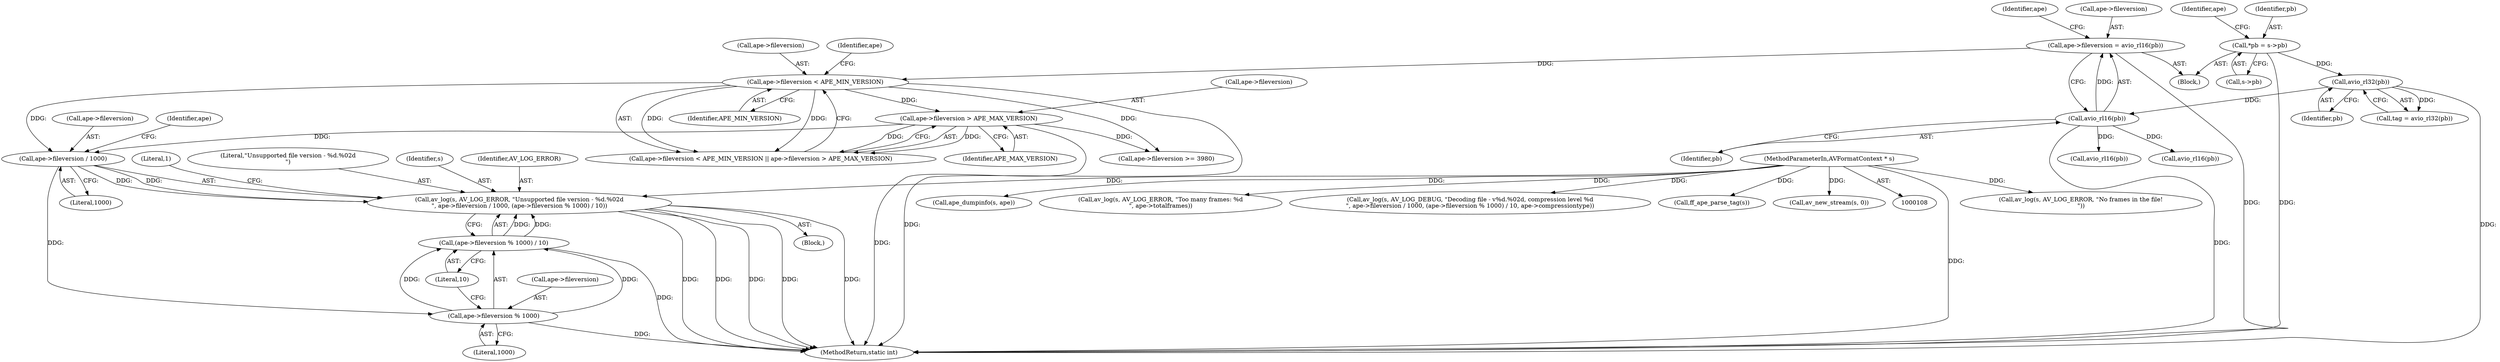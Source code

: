 digraph "0_FFmpeg_8312e3fc9041027a33c8bc667bb99740fdf41dd5@pointer" {
"1000168" [label="(Call,av_log(s, AV_LOG_ERROR, \"Unsupported file version - %d.%02d\n\", ape->fileversion / 1000, (ape->fileversion % 1000) / 10))"];
"1000109" [label="(MethodParameterIn,AVFormatContext * s)"];
"1000172" [label="(Call,ape->fileversion / 1000)"];
"1000157" [label="(Call,ape->fileversion < APE_MIN_VERSION)"];
"1000149" [label="(Call,ape->fileversion = avio_rl16(pb))"];
"1000153" [label="(Call,avio_rl16(pb))"];
"1000136" [label="(Call,avio_rl32(pb))"];
"1000113" [label="(Call,*pb = s->pb)"];
"1000162" [label="(Call,ape->fileversion > APE_MAX_VERSION)"];
"1000177" [label="(Call,(ape->fileversion % 1000) / 10)"];
"1000178" [label="(Call,ape->fileversion % 1000)"];
"1000182" [label="(Literal,1000)"];
"1000166" [label="(Identifier,APE_MAX_VERSION)"];
"1000512" [label="(Call,av_log(s, AV_LOG_ERROR, \"No frames in the file!\n\"))"];
"1000188" [label="(Call,ape->fileversion >= 3980)"];
"1000326" [label="(Call,avio_rl16(pb))"];
"1000870" [label="(Call,ape_dumpinfo(s, ape))"];
"1000198" [label="(Call,avio_rl16(pb))"];
"1000186" [label="(Literal,1)"];
"1000177" [label="(Call,(ape->fileversion % 1000) / 10)"];
"1000137" [label="(Identifier,pb)"];
"1000167" [label="(Block,)"];
"1000180" [label="(Identifier,ape)"];
"1000157" [label="(Call,ape->fileversion < APE_MIN_VERSION)"];
"1000111" [label="(Block,)"];
"1000109" [label="(MethodParameterIn,AVFormatContext * s)"];
"1000171" [label="(Literal,\"Unsupported file version - %d.%02d\n\")"];
"1000529" [label="(Call,av_log(s, AV_LOG_ERROR, \"Too many frames: %d\n\", ape->totalframes))"];
"1000113" [label="(Call,*pb = s->pb)"];
"1000120" [label="(Identifier,ape)"];
"1000884" [label="(Call,av_log(s, AV_LOG_DEBUG, \"Decoding file - v%d.%02d, compression level %d\n\", ape->fileversion / 1000, (ape->fileversion % 1000) / 10, ape->compressiontype))"];
"1000161" [label="(Identifier,APE_MIN_VERSION)"];
"1000156" [label="(Call,ape->fileversion < APE_MIN_VERSION || ape->fileversion > APE_MAX_VERSION)"];
"1000164" [label="(Identifier,ape)"];
"1000136" [label="(Call,avio_rl32(pb))"];
"1000169" [label="(Identifier,s)"];
"1000183" [label="(Literal,10)"];
"1000178" [label="(Call,ape->fileversion % 1000)"];
"1000153" [label="(Call,avio_rl16(pb))"];
"1000878" [label="(Call,ff_ape_parse_tag(s))"];
"1000159" [label="(Identifier,ape)"];
"1000162" [label="(Call,ape->fileversion > APE_MAX_VERSION)"];
"1000168" [label="(Call,av_log(s, AV_LOG_ERROR, \"Unsupported file version - %d.%02d\n\", ape->fileversion / 1000, (ape->fileversion % 1000) / 10))"];
"1000905" [label="(Call,av_new_stream(s, 0))"];
"1000163" [label="(Call,ape->fileversion)"];
"1000149" [label="(Call,ape->fileversion = avio_rl16(pb))"];
"1000154" [label="(Identifier,pb)"];
"1000115" [label="(Call,s->pb)"];
"1000179" [label="(Call,ape->fileversion)"];
"1000176" [label="(Literal,1000)"];
"1000134" [label="(Call,tag = avio_rl32(pb))"];
"1000170" [label="(Identifier,AV_LOG_ERROR)"];
"1000114" [label="(Identifier,pb)"];
"1000173" [label="(Call,ape->fileversion)"];
"1001121" [label="(MethodReturn,static int)"];
"1000150" [label="(Call,ape->fileversion)"];
"1000172" [label="(Call,ape->fileversion / 1000)"];
"1000158" [label="(Call,ape->fileversion)"];
"1000168" -> "1000167"  [label="AST: "];
"1000168" -> "1000177"  [label="CFG: "];
"1000169" -> "1000168"  [label="AST: "];
"1000170" -> "1000168"  [label="AST: "];
"1000171" -> "1000168"  [label="AST: "];
"1000172" -> "1000168"  [label="AST: "];
"1000177" -> "1000168"  [label="AST: "];
"1000186" -> "1000168"  [label="CFG: "];
"1000168" -> "1001121"  [label="DDG: "];
"1000168" -> "1001121"  [label="DDG: "];
"1000168" -> "1001121"  [label="DDG: "];
"1000168" -> "1001121"  [label="DDG: "];
"1000168" -> "1001121"  [label="DDG: "];
"1000109" -> "1000168"  [label="DDG: "];
"1000172" -> "1000168"  [label="DDG: "];
"1000172" -> "1000168"  [label="DDG: "];
"1000177" -> "1000168"  [label="DDG: "];
"1000177" -> "1000168"  [label="DDG: "];
"1000109" -> "1000108"  [label="AST: "];
"1000109" -> "1001121"  [label="DDG: "];
"1000109" -> "1000512"  [label="DDG: "];
"1000109" -> "1000529"  [label="DDG: "];
"1000109" -> "1000870"  [label="DDG: "];
"1000109" -> "1000878"  [label="DDG: "];
"1000109" -> "1000884"  [label="DDG: "];
"1000109" -> "1000905"  [label="DDG: "];
"1000172" -> "1000176"  [label="CFG: "];
"1000173" -> "1000172"  [label="AST: "];
"1000176" -> "1000172"  [label="AST: "];
"1000180" -> "1000172"  [label="CFG: "];
"1000157" -> "1000172"  [label="DDG: "];
"1000162" -> "1000172"  [label="DDG: "];
"1000172" -> "1000178"  [label="DDG: "];
"1000157" -> "1000156"  [label="AST: "];
"1000157" -> "1000161"  [label="CFG: "];
"1000158" -> "1000157"  [label="AST: "];
"1000161" -> "1000157"  [label="AST: "];
"1000164" -> "1000157"  [label="CFG: "];
"1000156" -> "1000157"  [label="CFG: "];
"1000157" -> "1001121"  [label="DDG: "];
"1000157" -> "1000156"  [label="DDG: "];
"1000157" -> "1000156"  [label="DDG: "];
"1000149" -> "1000157"  [label="DDG: "];
"1000157" -> "1000162"  [label="DDG: "];
"1000157" -> "1000188"  [label="DDG: "];
"1000149" -> "1000111"  [label="AST: "];
"1000149" -> "1000153"  [label="CFG: "];
"1000150" -> "1000149"  [label="AST: "];
"1000153" -> "1000149"  [label="AST: "];
"1000159" -> "1000149"  [label="CFG: "];
"1000149" -> "1001121"  [label="DDG: "];
"1000153" -> "1000149"  [label="DDG: "];
"1000153" -> "1000154"  [label="CFG: "];
"1000154" -> "1000153"  [label="AST: "];
"1000153" -> "1001121"  [label="DDG: "];
"1000136" -> "1000153"  [label="DDG: "];
"1000153" -> "1000198"  [label="DDG: "];
"1000153" -> "1000326"  [label="DDG: "];
"1000136" -> "1000134"  [label="AST: "];
"1000136" -> "1000137"  [label="CFG: "];
"1000137" -> "1000136"  [label="AST: "];
"1000134" -> "1000136"  [label="CFG: "];
"1000136" -> "1001121"  [label="DDG: "];
"1000136" -> "1000134"  [label="DDG: "];
"1000113" -> "1000136"  [label="DDG: "];
"1000113" -> "1000111"  [label="AST: "];
"1000113" -> "1000115"  [label="CFG: "];
"1000114" -> "1000113"  [label="AST: "];
"1000115" -> "1000113"  [label="AST: "];
"1000120" -> "1000113"  [label="CFG: "];
"1000113" -> "1001121"  [label="DDG: "];
"1000162" -> "1000156"  [label="AST: "];
"1000162" -> "1000166"  [label="CFG: "];
"1000163" -> "1000162"  [label="AST: "];
"1000166" -> "1000162"  [label="AST: "];
"1000156" -> "1000162"  [label="CFG: "];
"1000162" -> "1001121"  [label="DDG: "];
"1000162" -> "1000156"  [label="DDG: "];
"1000162" -> "1000156"  [label="DDG: "];
"1000162" -> "1000188"  [label="DDG: "];
"1000177" -> "1000183"  [label="CFG: "];
"1000178" -> "1000177"  [label="AST: "];
"1000183" -> "1000177"  [label="AST: "];
"1000177" -> "1001121"  [label="DDG: "];
"1000178" -> "1000177"  [label="DDG: "];
"1000178" -> "1000177"  [label="DDG: "];
"1000178" -> "1000182"  [label="CFG: "];
"1000179" -> "1000178"  [label="AST: "];
"1000182" -> "1000178"  [label="AST: "];
"1000183" -> "1000178"  [label="CFG: "];
"1000178" -> "1001121"  [label="DDG: "];
}
